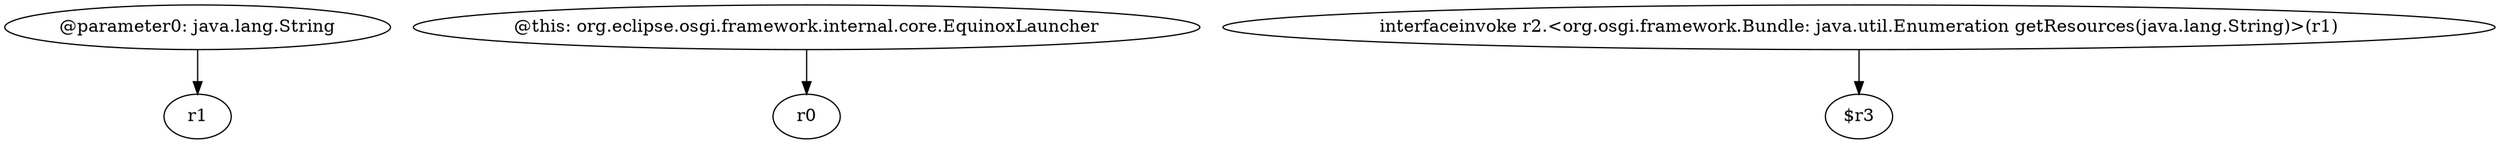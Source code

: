 digraph g {
0[label="@parameter0: java.lang.String"]
1[label="r1"]
0->1[label=""]
2[label="@this: org.eclipse.osgi.framework.internal.core.EquinoxLauncher"]
3[label="r0"]
2->3[label=""]
4[label="interfaceinvoke r2.<org.osgi.framework.Bundle: java.util.Enumeration getResources(java.lang.String)>(r1)"]
5[label="$r3"]
4->5[label=""]
}